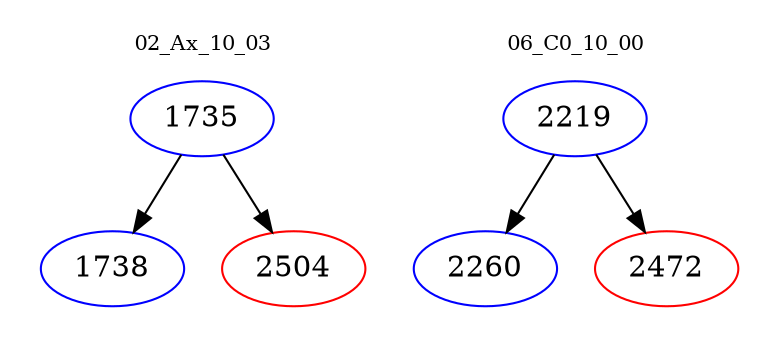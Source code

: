 digraph{
subgraph cluster_0 {
color = white
label = "02_Ax_10_03";
fontsize=10;
T0_1735 [label="1735", color="blue"]
T0_1735 -> T0_1738 [color="black"]
T0_1738 [label="1738", color="blue"]
T0_1735 -> T0_2504 [color="black"]
T0_2504 [label="2504", color="red"]
}
subgraph cluster_1 {
color = white
label = "06_C0_10_00";
fontsize=10;
T1_2219 [label="2219", color="blue"]
T1_2219 -> T1_2260 [color="black"]
T1_2260 [label="2260", color="blue"]
T1_2219 -> T1_2472 [color="black"]
T1_2472 [label="2472", color="red"]
}
}
